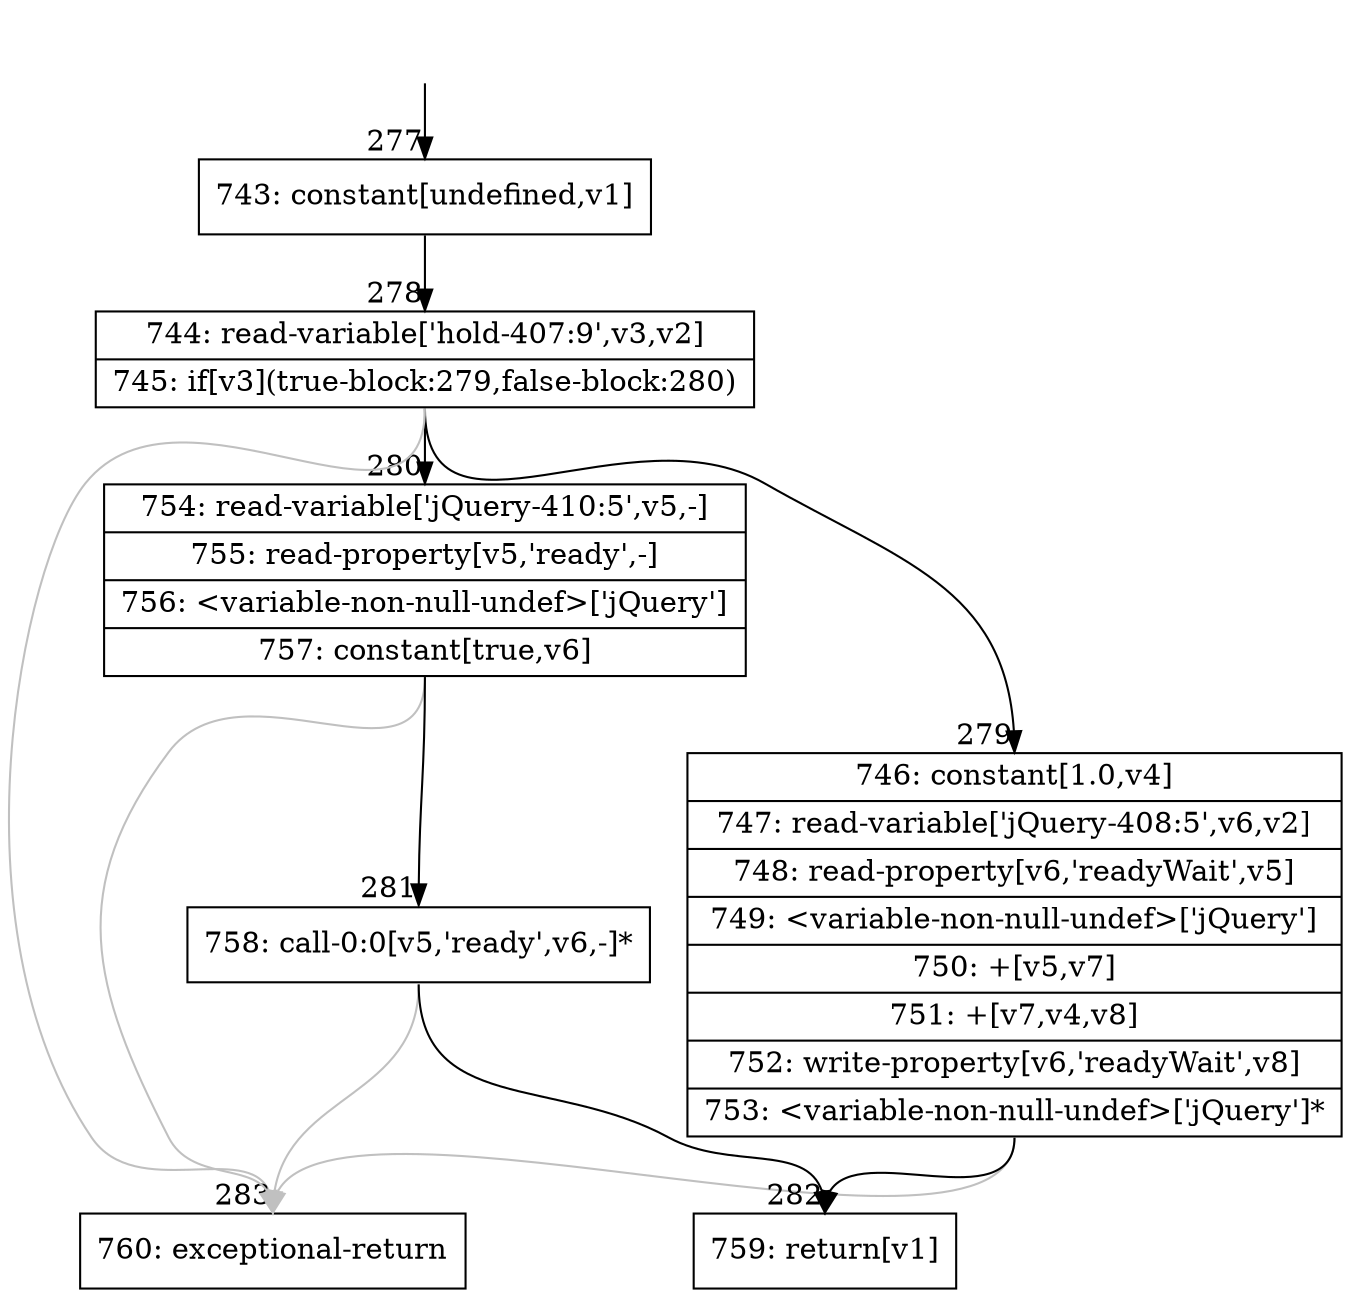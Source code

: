 digraph {
rankdir="TD"
BB_entry22[shape=none,label=""];
BB_entry22 -> BB277 [tailport=s, headport=n, headlabel="    277"]
BB277 [shape=record label="{743: constant[undefined,v1]}" ] 
BB277 -> BB278 [tailport=s, headport=n, headlabel="      278"]
BB278 [shape=record label="{744: read-variable['hold-407:9',v3,v2]|745: if[v3](true-block:279,false-block:280)}" ] 
BB278 -> BB279 [tailport=s, headport=n, headlabel="      279"]
BB278 -> BB280 [tailport=s, headport=n, headlabel="      280"]
BB278 -> BB283 [tailport=s, headport=n, color=gray, headlabel="      283"]
BB279 [shape=record label="{746: constant[1.0,v4]|747: read-variable['jQuery-408:5',v6,v2]|748: read-property[v6,'readyWait',v5]|749: \<variable-non-null-undef\>['jQuery']|750: +[v5,v7]|751: +[v7,v4,v8]|752: write-property[v6,'readyWait',v8]|753: \<variable-non-null-undef\>['jQuery']*}" ] 
BB279 -> BB282 [tailport=s, headport=n, headlabel="      282"]
BB279 -> BB283 [tailport=s, headport=n, color=gray]
BB280 [shape=record label="{754: read-variable['jQuery-410:5',v5,-]|755: read-property[v5,'ready',-]|756: \<variable-non-null-undef\>['jQuery']|757: constant[true,v6]}" ] 
BB280 -> BB281 [tailport=s, headport=n, headlabel="      281"]
BB280 -> BB283 [tailport=s, headport=n, color=gray]
BB281 [shape=record label="{758: call-0:0[v5,'ready',v6,-]*}" ] 
BB281 -> BB282 [tailport=s, headport=n]
BB281 -> BB283 [tailport=s, headport=n, color=gray]
BB282 [shape=record label="{759: return[v1]}" ] 
BB283 [shape=record label="{760: exceptional-return}" ] 
}
